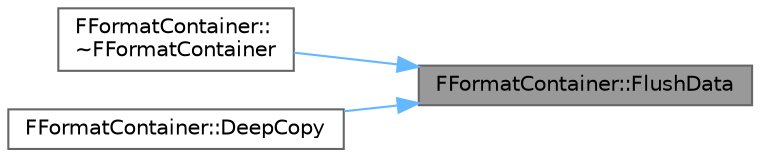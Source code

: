 digraph "FFormatContainer::FlushData"
{
 // INTERACTIVE_SVG=YES
 // LATEX_PDF_SIZE
  bgcolor="transparent";
  edge [fontname=Helvetica,fontsize=10,labelfontname=Helvetica,labelfontsize=10];
  node [fontname=Helvetica,fontsize=10,shape=box,height=0.2,width=0.4];
  rankdir="RL";
  Node1 [id="Node000001",label="FFormatContainer::FlushData",height=0.2,width=0.4,color="gray40", fillcolor="grey60", style="filled", fontcolor="black",tooltip=" "];
  Node1 -> Node2 [id="edge1_Node000001_Node000002",dir="back",color="steelblue1",style="solid",tooltip=" "];
  Node2 [id="Node000002",label="FFormatContainer::\l~FFormatContainer",height=0.2,width=0.4,color="grey40", fillcolor="white", style="filled",URL="$d3/d74/classFFormatContainer.html#a570e88bfa3937a52a864b5c90f899598",tooltip=" "];
  Node1 -> Node3 [id="edge2_Node000001_Node000003",dir="back",color="steelblue1",style="solid",tooltip=" "];
  Node3 [id="Node000003",label="FFormatContainer::DeepCopy",height=0.2,width=0.4,color="grey40", fillcolor="white", style="filled",URL="$d3/d74/classFFormatContainer.html#a7407ce343b0f7835ace28f8e22a17524",tooltip=" "];
}
